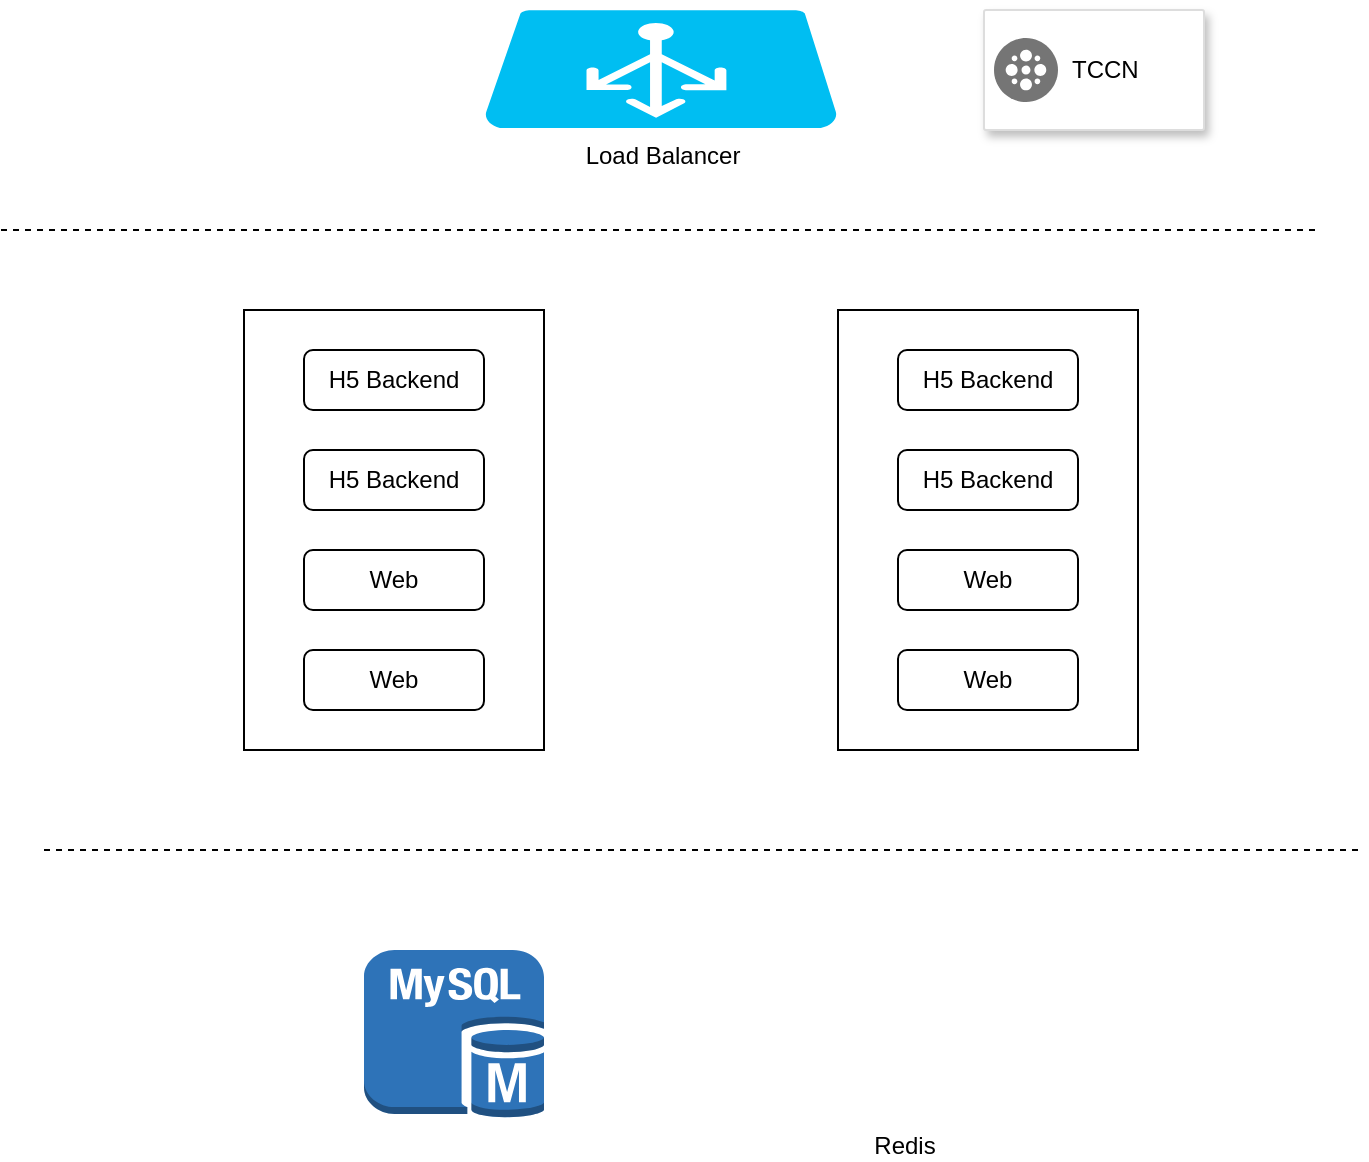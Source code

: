 <mxfile version="14.9.5" type="github">
  <diagram id="HlnKt6sJ9EUCneYRQt3_" name="Page-1">
    <mxGraphModel dx="869" dy="426" grid="1" gridSize="10" guides="1" tooltips="1" connect="1" arrows="1" fold="1" page="1" pageScale="1" pageWidth="827" pageHeight="1169" math="0" shadow="0">
      <root>
        <mxCell id="0" />
        <mxCell id="1" parent="0" />
        <mxCell id="Fqp3LT4vj6CN99_wph3L-2" value="Load Balancer" style="verticalLabelPosition=bottom;html=1;verticalAlign=top;align=center;strokeColor=none;fillColor=#00BEF2;shape=mxgraph.azure.azure_load_balancer;" parent="1" vertex="1">
          <mxGeometry x="320" y="62" width="177" height="59" as="geometry" />
        </mxCell>
        <mxCell id="Fqp3LT4vj6CN99_wph3L-4" value="" style="outlineConnect=0;dashed=0;verticalLabelPosition=bottom;verticalAlign=top;align=center;html=1;shape=mxgraph.aws3.mysql_db_instance;fillColor=#2E73B8;gradientColor=none;" parent="1" vertex="1">
          <mxGeometry x="260" y="532" width="90" height="84" as="geometry" />
        </mxCell>
        <mxCell id="Fqp3LT4vj6CN99_wph3L-5" value="Redis" style="shape=image;html=1;verticalAlign=top;verticalLabelPosition=bottom;labelBackgroundColor=#ffffff;imageAspect=0;aspect=fixed;image=https://cdn4.iconfinder.com/data/icons/redis-2/1451/Untitled-2-128.png" parent="1" vertex="1">
          <mxGeometry x="480" y="516" width="100" height="100" as="geometry" />
        </mxCell>
        <mxCell id="Fqp3LT4vj6CN99_wph3L-6" value="" style="endArrow=none;dashed=1;html=1;" parent="1" edge="1">
          <mxGeometry width="50" height="50" relative="1" as="geometry">
            <mxPoint x="78.5" y="172" as="sourcePoint" />
            <mxPoint x="738.5" y="172" as="targetPoint" />
          </mxGeometry>
        </mxCell>
        <mxCell id="Fqp3LT4vj6CN99_wph3L-7" value="" style="endArrow=none;dashed=1;html=1;" parent="1" edge="1">
          <mxGeometry width="50" height="50" relative="1" as="geometry">
            <mxPoint x="100" y="482" as="sourcePoint" />
            <mxPoint x="760" y="482" as="targetPoint" />
          </mxGeometry>
        </mxCell>
        <mxCell id="zYjwXWZqQbGL6nWQJQO8-1" value="" style="rounded=0;whiteSpace=wrap;html=1;" parent="1" vertex="1">
          <mxGeometry x="200" y="212" width="150" height="220" as="geometry" />
        </mxCell>
        <mxCell id="zYjwXWZqQbGL6nWQJQO8-2" value="H5 Backend" style="rounded=1;whiteSpace=wrap;html=1;" parent="1" vertex="1">
          <mxGeometry x="230" y="232" width="90" height="30" as="geometry" />
        </mxCell>
        <mxCell id="zYjwXWZqQbGL6nWQJQO8-3" value="H5 Backend" style="rounded=1;whiteSpace=wrap;html=1;" parent="1" vertex="1">
          <mxGeometry x="230" y="282" width="90" height="30" as="geometry" />
        </mxCell>
        <mxCell id="zYjwXWZqQbGL6nWQJQO8-4" value="Web" style="rounded=1;whiteSpace=wrap;html=1;" parent="1" vertex="1">
          <mxGeometry x="230" y="332" width="90" height="30" as="geometry" />
        </mxCell>
        <mxCell id="zYjwXWZqQbGL6nWQJQO8-5" value="Web" style="rounded=1;whiteSpace=wrap;html=1;" parent="1" vertex="1">
          <mxGeometry x="230" y="382" width="90" height="30" as="geometry" />
        </mxCell>
        <mxCell id="zYjwXWZqQbGL6nWQJQO8-11" value="" style="rounded=0;whiteSpace=wrap;html=1;" parent="1" vertex="1">
          <mxGeometry x="497" y="212" width="150" height="220" as="geometry" />
        </mxCell>
        <mxCell id="zYjwXWZqQbGL6nWQJQO8-12" value="H5 Backend" style="rounded=1;whiteSpace=wrap;html=1;" parent="1" vertex="1">
          <mxGeometry x="527" y="232" width="90" height="30" as="geometry" />
        </mxCell>
        <mxCell id="zYjwXWZqQbGL6nWQJQO8-13" value="H5 Backend" style="rounded=1;whiteSpace=wrap;html=1;" parent="1" vertex="1">
          <mxGeometry x="527" y="282" width="90" height="30" as="geometry" />
        </mxCell>
        <mxCell id="zYjwXWZqQbGL6nWQJQO8-14" value="Web" style="rounded=1;whiteSpace=wrap;html=1;" parent="1" vertex="1">
          <mxGeometry x="527" y="332" width="90" height="30" as="geometry" />
        </mxCell>
        <mxCell id="zYjwXWZqQbGL6nWQJQO8-15" value="Web" style="rounded=1;whiteSpace=wrap;html=1;" parent="1" vertex="1">
          <mxGeometry x="527" y="382" width="90" height="30" as="geometry" />
        </mxCell>
        <mxCell id="BcczL0r4kOIHuWWxai7z-4" value="" style="strokeColor=#dddddd;shadow=1;strokeWidth=1;rounded=1;absoluteArcSize=1;arcSize=2;" vertex="1" parent="1">
          <mxGeometry x="570" y="62" width="110" height="60" as="geometry" />
        </mxCell>
        <mxCell id="BcczL0r4kOIHuWWxai7z-5" value="&lt;div&gt;TCCN&lt;/div&gt;" style="dashed=0;connectable=0;html=1;fillColor=#757575;strokeColor=none;shape=mxgraph.gcp2.cluster;part=1;labelPosition=right;verticalLabelPosition=middle;align=left;verticalAlign=middle;spacingLeft=5;fontSize=12;" vertex="1" parent="BcczL0r4kOIHuWWxai7z-4">
          <mxGeometry y="0.5" width="32" height="32" relative="1" as="geometry">
            <mxPoint x="5" y="-16" as="offset" />
          </mxGeometry>
        </mxCell>
      </root>
    </mxGraphModel>
  </diagram>
</mxfile>
